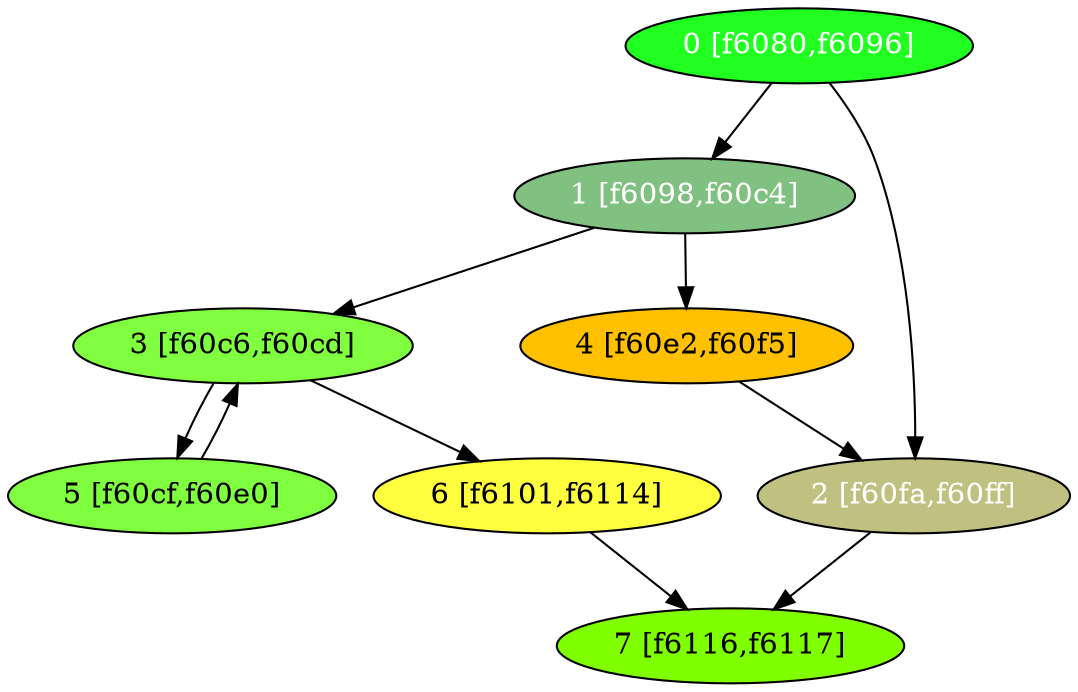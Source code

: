 diGraph libnss3{
	libnss3_0  [style=filled fillcolor="#20FF20" fontcolor="#ffffff" shape=oval label="0 [f6080,f6096]"]
	libnss3_1  [style=filled fillcolor="#80C080" fontcolor="#ffffff" shape=oval label="1 [f6098,f60c4]"]
	libnss3_2  [style=filled fillcolor="#C0C080" fontcolor="#ffffff" shape=oval label="2 [f60fa,f60ff]"]
	libnss3_3  [style=filled fillcolor="#80FF40" fontcolor="#000000" shape=oval label="3 [f60c6,f60cd]"]
	libnss3_4  [style=filled fillcolor="#FFC000" fontcolor="#000000" shape=oval label="4 [f60e2,f60f5]"]
	libnss3_5  [style=filled fillcolor="#80FF40" fontcolor="#000000" shape=oval label="5 [f60cf,f60e0]"]
	libnss3_6  [style=filled fillcolor="#FFFF40" fontcolor="#000000" shape=oval label="6 [f6101,f6114]"]
	libnss3_7  [style=filled fillcolor="#80FF00" fontcolor="#000000" shape=oval label="7 [f6116,f6117]"]

	libnss3_0 -> libnss3_1
	libnss3_0 -> libnss3_2
	libnss3_1 -> libnss3_3
	libnss3_1 -> libnss3_4
	libnss3_2 -> libnss3_7
	libnss3_3 -> libnss3_5
	libnss3_3 -> libnss3_6
	libnss3_4 -> libnss3_2
	libnss3_5 -> libnss3_3
	libnss3_6 -> libnss3_7
}